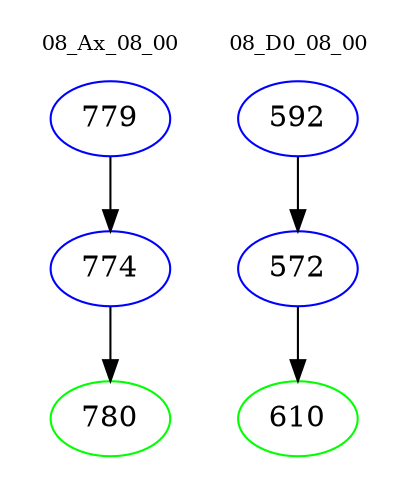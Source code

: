 digraph{
subgraph cluster_0 {
color = white
label = "08_Ax_08_00";
fontsize=10;
T0_779 [label="779", color="blue"]
T0_779 -> T0_774 [color="black"]
T0_774 [label="774", color="blue"]
T0_774 -> T0_780 [color="black"]
T0_780 [label="780", color="green"]
}
subgraph cluster_1 {
color = white
label = "08_D0_08_00";
fontsize=10;
T1_592 [label="592", color="blue"]
T1_592 -> T1_572 [color="black"]
T1_572 [label="572", color="blue"]
T1_572 -> T1_610 [color="black"]
T1_610 [label="610", color="green"]
}
}
